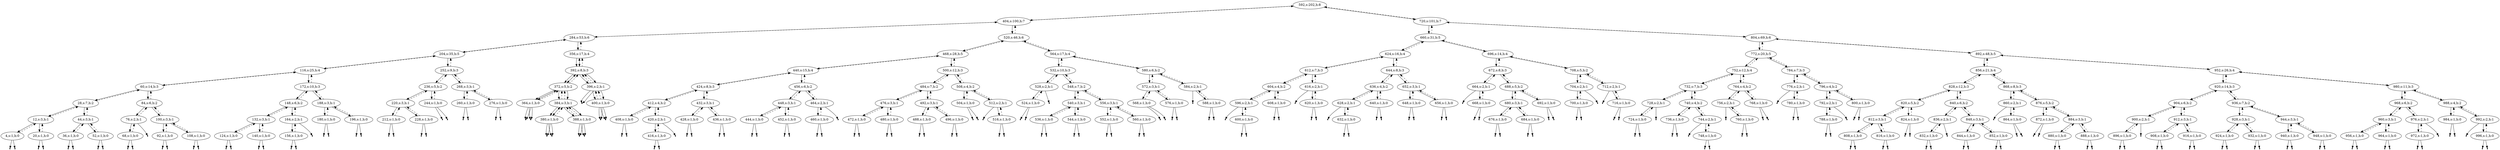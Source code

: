 digraph Blahblah{
{rank = same ; "592"};
nulll4 [shape=point];
4 -> nulll4;
4[label="4,s:1,h:0"];
4 -> 12[style=dashed];
nullr4 [shape=point];
4 -> nullr4;
12 -> 4;
12[label="12,s:3,h:1"];
12 -> 28[style=dashed];
nulll20 [shape=point];
20 -> nulll20;
20[label="20,s:1,h:0"];
20 -> 12[style=dashed];
nullr20 [shape=point];
20 -> nullr20;
12 -> 20;
28 -> 12;
28[label="28,s:7,h:2"];
28 -> 60[style=dashed];
nulll36 [shape=point];
36 -> nulll36;
36[label="36,s:1,h:0"];
36 -> 44[style=dashed];
nullr36 [shape=point];
36 -> nullr36;
44 -> 36;
44[label="44,s:3,h:1"];
44 -> 28[style=dashed];
nulll52 [shape=point];
52 -> nulll52;
52[label="52,s:1,h:0"];
52 -> 44[style=dashed];
nullr52 [shape=point];
52 -> nullr52;
44 -> 52;
28 -> 44;
60 -> 28;
60[label="60,s:14,h:3"];
60 -> 116[style=dashed];
nulll68 [shape=point];
68 -> nulll68;
68[label="68,s:1,h:0"];
68 -> 76[style=dashed];
nullr68 [shape=point];
68 -> nullr68;
76 -> 68;
76[label="76,s:2,h:1"];
76 -> 84[style=dashed];
nullr76 [shape=point];
76 -> nullr76;
84 -> 76;
84[label="84,s:6,h:2"];
84 -> 60[style=dashed];
nulll92 [shape=point];
92 -> nulll92;
92[label="92,s:1,h:0"];
92 -> 100[style=dashed];
nullr92 [shape=point];
92 -> nullr92;
100 -> 92;
100[label="100,s:3,h:1"];
100 -> 84[style=dashed];
nulll108 [shape=point];
108 -> nulll108;
108[label="108,s:1,h:0"];
108 -> 100[style=dashed];
nullr108 [shape=point];
108 -> nullr108;
100 -> 108;
84 -> 100;
60 -> 84;
116 -> 60;
116[label="116,s:25,h:4"];
116 -> 204[style=dashed];
nulll124 [shape=point];
124 -> nulll124;
124[label="124,s:1,h:0"];
124 -> 132[style=dashed];
nullr124 [shape=point];
124 -> nullr124;
132 -> 124;
132[label="132,s:3,h:1"];
132 -> 148[style=dashed];
nulll140 [shape=point];
140 -> nulll140;
140[label="140,s:1,h:0"];
140 -> 132[style=dashed];
nullr140 [shape=point];
140 -> nullr140;
132 -> 140;
148 -> 132;
148[label="148,s:6,h:2"];
148 -> 172[style=dashed];
nulll156 [shape=point];
156 -> nulll156;
156[label="156,s:1,h:0"];
156 -> 164[style=dashed];
nullr156 [shape=point];
156 -> nullr156;
164 -> 156;
164[label="164,s:2,h:1"];
164 -> 148[style=dashed];
nullr164 [shape=point];
164 -> nullr164;
148 -> 164;
172 -> 148;
172[label="172,s:10,h:3"];
172 -> 116[style=dashed];
nulll180 [shape=point];
180 -> nulll180;
180[label="180,s:1,h:0"];
180 -> 188[style=dashed];
nullr180 [shape=point];
180 -> nullr180;
188 -> 180;
188[label="188,s:3,h:1"];
188 -> 172[style=dashed];
nulll196 [shape=point];
196 -> nulll196;
196[label="196,s:1,h:0"];
196 -> 188[style=dashed];
nullr196 [shape=point];
196 -> nullr196;
188 -> 196;
172 -> 188;
116 -> 172;
204 -> 116;
204[label="204,s:35,h:5"];
204 -> 284[style=dashed];
nulll212 [shape=point];
212 -> nulll212;
212[label="212,s:1,h:0"];
212 -> 220[style=dashed];
nullr212 [shape=point];
212 -> nullr212;
220 -> 212;
220[label="220,s:3,h:1"];
220 -> 236[style=dashed];
nulll228 [shape=point];
228 -> nulll228;
228[label="228,s:1,h:0"];
228 -> 220[style=dashed];
nullr228 [shape=point];
228 -> nullr228;
220 -> 228;
236 -> 220;
236[label="236,s:5,h:2"];
236 -> 252[style=dashed];
nulll244 [shape=point];
244 -> nulll244;
244[label="244,s:1,h:0"];
244 -> 236[style=dashed];
nullr244 [shape=point];
244 -> nullr244;
236 -> 244;
252 -> 236;
252[label="252,s:9,h:3"];
252 -> 204[style=dashed];
nulll260 [shape=point];
260 -> nulll260;
260[label="260,s:1,h:0"];
260 -> 268[style=dashed];
nullr260 [shape=point];
260 -> nullr260;
268 -> 260;
268[label="268,s:3,h:1"];
268 -> 252[style=dashed];
nulll276 [shape=point];
276 -> nulll276;
276[label="276,s:1,h:0"];
276 -> 268[style=dashed];
nullr276 [shape=point];
276 -> nullr276;
268 -> 276;
252 -> 268;
204 -> 252;
284 -> 204;
284[label="284,s:53,h:6"];
284 -> 404[style=dashed];
nulll364 [shape=point];
364 -> nulll364;
364[label="364,s:1,h:0"];
364 -> 372[style=dashed];
nullr364 [shape=point];
364 -> nullr364;
372 -> 364;
372[label="372,s:5,h:2"];
372 -> 392[style=dashed];
nulll380 [shape=point];
380 -> nulll380;
380[label="380,s:1,h:0"];
380 -> 384[style=dashed];
nullr380 [shape=point];
380 -> nullr380;
384 -> 380;
384[label="384,s:3,h:1"];
384 -> 372[style=dashed];
nulll388 [shape=point];
388 -> nulll388;
388[label="388,s:1,h:0"];
388 -> 384[style=dashed];
nullr388 [shape=point];
388 -> nullr388;
384 -> 388;
372 -> 384;
392 -> 372;
392[label="392,s:8,h:3"];
392 -> 356[style=dashed];
nulll396 [shape=point];
396 -> nulll396;
396[label="396,s:2,h:1"];
396 -> 392[style=dashed];
nulll400 [shape=point];
400 -> nulll400;
400[label="400,s:1,h:0"];
400 -> 396[style=dashed];
nullr400 [shape=point];
400 -> nullr400;
396 -> 400;
392 -> 396;
356 -> 392;
356[label="356,s:17,h:4"];
356 -> 284[style=dashed];
nulll364 [shape=point];
364 -> nulll364;
364[label="364,s:1,h:0"];
364 -> 372[style=dashed];
nullr364 [shape=point];
364 -> nullr364;
372 -> 364;
372[label="372,s:5,h:2"];
372 -> 392[style=dashed];
nulll380 [shape=point];
380 -> nulll380;
380[label="380,s:1,h:0"];
380 -> 384[style=dashed];
nullr380 [shape=point];
380 -> nullr380;
384 -> 380;
384[label="384,s:3,h:1"];
384 -> 372[style=dashed];
nulll388 [shape=point];
388 -> nulll388;
388[label="388,s:1,h:0"];
388 -> 384[style=dashed];
nullr388 [shape=point];
388 -> nullr388;
384 -> 388;
372 -> 384;
392 -> 372;
392[label="392,s:8,h:3"];
392 -> 356[style=dashed];
nulll396 [shape=point];
396 -> nulll396;
396[label="396,s:2,h:1"];
396 -> 392[style=dashed];
nulll400 [shape=point];
400 -> nulll400;
400[label="400,s:1,h:0"];
400 -> 396[style=dashed];
nullr400 [shape=point];
400 -> nullr400;
396 -> 400;
392 -> 396;
356 -> 392;
284 -> 356;
404 -> 284;
404[label="404,s:100,h:7"];
404 -> 592[style=dashed];
nulll408 [shape=point];
408 -> nulll408;
408[label="408,s:1,h:0"];
408 -> 412[style=dashed];
nullr408 [shape=point];
408 -> nullr408;
412 -> 408;
412[label="412,s:4,h:2"];
412 -> 424[style=dashed];
nulll416 [shape=point];
416 -> nulll416;
416[label="416,s:1,h:0"];
416 -> 420[style=dashed];
nullr416 [shape=point];
416 -> nullr416;
420 -> 416;
420[label="420,s:2,h:1"];
420 -> 412[style=dashed];
nullr420 [shape=point];
420 -> nullr420;
412 -> 420;
424 -> 412;
424[label="424,s:8,h:3"];
424 -> 440[style=dashed];
nulll428 [shape=point];
428 -> nulll428;
428[label="428,s:1,h:0"];
428 -> 432[style=dashed];
nullr428 [shape=point];
428 -> nullr428;
432 -> 428;
432[label="432,s:3,h:1"];
432 -> 424[style=dashed];
nulll436 [shape=point];
436 -> nulll436;
436[label="436,s:1,h:0"];
436 -> 432[style=dashed];
nullr436 [shape=point];
436 -> nullr436;
432 -> 436;
424 -> 432;
440 -> 424;
440[label="440,s:15,h:4"];
440 -> 468[style=dashed];
nulll444 [shape=point];
444 -> nulll444;
444[label="444,s:1,h:0"];
444 -> 448[style=dashed];
nullr444 [shape=point];
444 -> nullr444;
448 -> 444;
448[label="448,s:3,h:1"];
448 -> 456[style=dashed];
nulll452 [shape=point];
452 -> nulll452;
452[label="452,s:1,h:0"];
452 -> 448[style=dashed];
nullr452 [shape=point];
452 -> nullr452;
448 -> 452;
456 -> 448;
456[label="456,s:6,h:2"];
456 -> 440[style=dashed];
nulll460 [shape=point];
460 -> nulll460;
460[label="460,s:1,h:0"];
460 -> 464[style=dashed];
nullr460 [shape=point];
460 -> nullr460;
464 -> 460;
464[label="464,s:2,h:1"];
464 -> 456[style=dashed];
nullr464 [shape=point];
464 -> nullr464;
456 -> 464;
440 -> 456;
468 -> 440;
468[label="468,s:28,h:5"];
468 -> 520[style=dashed];
nulll472 [shape=point];
472 -> nulll472;
472[label="472,s:1,h:0"];
472 -> 476[style=dashed];
nullr472 [shape=point];
472 -> nullr472;
476 -> 472;
476[label="476,s:3,h:1"];
476 -> 484[style=dashed];
nulll480 [shape=point];
480 -> nulll480;
480[label="480,s:1,h:0"];
480 -> 476[style=dashed];
nullr480 [shape=point];
480 -> nullr480;
476 -> 480;
484 -> 476;
484[label="484,s:7,h:2"];
484 -> 500[style=dashed];
nulll488 [shape=point];
488 -> nulll488;
488[label="488,s:1,h:0"];
488 -> 492[style=dashed];
nullr488 [shape=point];
488 -> nullr488;
492 -> 488;
492[label="492,s:3,h:1"];
492 -> 484[style=dashed];
nulll496 [shape=point];
496 -> nulll496;
496[label="496,s:1,h:0"];
496 -> 492[style=dashed];
nullr496 [shape=point];
496 -> nullr496;
492 -> 496;
484 -> 492;
500 -> 484;
500[label="500,s:12,h:3"];
500 -> 468[style=dashed];
nulll504 [shape=point];
504 -> nulll504;
504[label="504,s:1,h:0"];
504 -> 508[style=dashed];
nullr504 [shape=point];
504 -> nullr504;
508 -> 504;
508[label="508,s:4,h:2"];
508 -> 500[style=dashed];
nulll512 [shape=point];
512 -> nulll512;
512[label="512,s:2,h:1"];
512 -> 508[style=dashed];
nulll516 [shape=point];
516 -> nulll516;
516[label="516,s:1,h:0"];
516 -> 512[style=dashed];
nullr516 [shape=point];
516 -> nullr516;
512 -> 516;
508 -> 512;
500 -> 508;
468 -> 500;
520 -> 468;
520[label="520,s:46,h:6"];
520 -> 404[style=dashed];
nulll524 [shape=point];
524 -> nulll524;
524[label="524,s:1,h:0"];
524 -> 528[style=dashed];
nullr524 [shape=point];
524 -> nullr524;
528 -> 524;
528[label="528,s:2,h:1"];
528 -> 532[style=dashed];
nullr528 [shape=point];
528 -> nullr528;
532 -> 528;
532[label="532,s:10,h:3"];
532 -> 564[style=dashed];
nulll536 [shape=point];
536 -> nulll536;
536[label="536,s:1,h:0"];
536 -> 540[style=dashed];
nullr536 [shape=point];
536 -> nullr536;
540 -> 536;
540[label="540,s:3,h:1"];
540 -> 548[style=dashed];
nulll544 [shape=point];
544 -> nulll544;
544[label="544,s:1,h:0"];
544 -> 540[style=dashed];
nullr544 [shape=point];
544 -> nullr544;
540 -> 544;
548 -> 540;
548[label="548,s:7,h:2"];
548 -> 532[style=dashed];
nulll552 [shape=point];
552 -> nulll552;
552[label="552,s:1,h:0"];
552 -> 556[style=dashed];
nullr552 [shape=point];
552 -> nullr552;
556 -> 552;
556[label="556,s:3,h:1"];
556 -> 548[style=dashed];
nulll560 [shape=point];
560 -> nulll560;
560[label="560,s:1,h:0"];
560 -> 556[style=dashed];
nullr560 [shape=point];
560 -> nullr560;
556 -> 560;
548 -> 556;
532 -> 548;
564 -> 532;
564[label="564,s:17,h:4"];
564 -> 520[style=dashed];
nulll568 [shape=point];
568 -> nulll568;
568[label="568,s:1,h:0"];
568 -> 572[style=dashed];
nullr568 [shape=point];
568 -> nullr568;
572 -> 568;
572[label="572,s:3,h:1"];
572 -> 580[style=dashed];
nulll576 [shape=point];
576 -> nulll576;
576[label="576,s:1,h:0"];
576 -> 572[style=dashed];
nullr576 [shape=point];
576 -> nullr576;
572 -> 576;
580 -> 572;
580[label="580,s:6,h:2"];
580 -> 564[style=dashed];
nulll584 [shape=point];
584 -> nulll584;
584[label="584,s:2,h:1"];
584 -> 580[style=dashed];
nulll588 [shape=point];
588 -> nulll588;
588[label="588,s:1,h:0"];
588 -> 584[style=dashed];
nullr588 [shape=point];
588 -> nullr588;
584 -> 588;
580 -> 584;
564 -> 580;
520 -> 564;
404 -> 520;
592 -> 404;
592[label="592,s:202,h:8"];
nulll596 [shape=point];
596 -> nulll596;
596[label="596,s:2,h:1"];
596 -> 604[style=dashed];
nulll600 [shape=point];
600 -> nulll600;
600[label="600,s:1,h:0"];
600 -> 596[style=dashed];
nullr600 [shape=point];
600 -> nullr600;
596 -> 600;
604 -> 596;
604[label="604,s:4,h:2"];
604 -> 612[style=dashed];
nulll608 [shape=point];
608 -> nulll608;
608[label="608,s:1,h:0"];
608 -> 604[style=dashed];
nullr608 [shape=point];
608 -> nullr608;
604 -> 608;
612 -> 604;
612[label="612,s:7,h:3"];
612 -> 624[style=dashed];
nulll616 [shape=point];
616 -> nulll616;
616[label="616,s:2,h:1"];
616 -> 612[style=dashed];
nulll620 [shape=point];
620 -> nulll620;
620[label="620,s:1,h:0"];
620 -> 616[style=dashed];
nullr620 [shape=point];
620 -> nullr620;
616 -> 620;
612 -> 616;
624 -> 612;
624[label="624,s:16,h:4"];
624 -> 660[style=dashed];
nulll628 [shape=point];
628 -> nulll628;
628[label="628,s:2,h:1"];
628 -> 636[style=dashed];
nulll632 [shape=point];
632 -> nulll632;
632[label="632,s:1,h:0"];
632 -> 628[style=dashed];
nullr632 [shape=point];
632 -> nullr632;
628 -> 632;
636 -> 628;
636[label="636,s:4,h:2"];
636 -> 644[style=dashed];
nulll640 [shape=point];
640 -> nulll640;
640[label="640,s:1,h:0"];
640 -> 636[style=dashed];
nullr640 [shape=point];
640 -> nullr640;
636 -> 640;
644 -> 636;
644[label="644,s:8,h:3"];
644 -> 624[style=dashed];
nulll648 [shape=point];
648 -> nulll648;
648[label="648,s:1,h:0"];
648 -> 652[style=dashed];
nullr648 [shape=point];
648 -> nullr648;
652 -> 648;
652[label="652,s:3,h:1"];
652 -> 644[style=dashed];
nulll656 [shape=point];
656 -> nulll656;
656[label="656,s:1,h:0"];
656 -> 652[style=dashed];
nullr656 [shape=point];
656 -> nullr656;
652 -> 656;
644 -> 652;
624 -> 644;
660 -> 624;
660[label="660,s:31,h:5"];
660 -> 720[style=dashed];
nulll664 [shape=point];
664 -> nulll664;
664[label="664,s:2,h:1"];
664 -> 672[style=dashed];
nulll668 [shape=point];
668 -> nulll668;
668[label="668,s:1,h:0"];
668 -> 664[style=dashed];
nullr668 [shape=point];
668 -> nullr668;
664 -> 668;
672 -> 664;
672[label="672,s:8,h:3"];
672 -> 696[style=dashed];
nulll676 [shape=point];
676 -> nulll676;
676[label="676,s:1,h:0"];
676 -> 680[style=dashed];
nullr676 [shape=point];
676 -> nullr676;
680 -> 676;
680[label="680,s:3,h:1"];
680 -> 688[style=dashed];
nulll684 [shape=point];
684 -> nulll684;
684[label="684,s:1,h:0"];
684 -> 680[style=dashed];
nullr684 [shape=point];
684 -> nullr684;
680 -> 684;
688 -> 680;
688[label="688,s:5,h:2"];
688 -> 672[style=dashed];
nulll692 [shape=point];
692 -> nulll692;
692[label="692,s:1,h:0"];
692 -> 688[style=dashed];
nullr692 [shape=point];
692 -> nullr692;
688 -> 692;
672 -> 688;
696 -> 672;
696[label="696,s:14,h:4"];
696 -> 660[style=dashed];
nulll700 [shape=point];
700 -> nulll700;
700[label="700,s:1,h:0"];
700 -> 704[style=dashed];
nullr700 [shape=point];
700 -> nullr700;
704 -> 700;
704[label="704,s:2,h:1"];
704 -> 708[style=dashed];
nullr704 [shape=point];
704 -> nullr704;
708 -> 704;
708[label="708,s:5,h:2"];
708 -> 696[style=dashed];
nulll712 [shape=point];
712 -> nulll712;
712[label="712,s:2,h:1"];
712 -> 708[style=dashed];
nulll716 [shape=point];
716 -> nulll716;
716[label="716,s:1,h:0"];
716 -> 712[style=dashed];
nullr716 [shape=point];
716 -> nullr716;
712 -> 716;
708 -> 712;
696 -> 708;
660 -> 696;
720 -> 660;
720[label="720,s:101,h:7"];
720 -> 592[style=dashed];
nulll724 [shape=point];
724 -> nulll724;
724[label="724,s:1,h:0"];
724 -> 728[style=dashed];
nullr724 [shape=point];
724 -> nullr724;
728 -> 724;
728[label="728,s:2,h:1"];
728 -> 732[style=dashed];
nullr728 [shape=point];
728 -> nullr728;
732 -> 728;
732[label="732,s:7,h:3"];
732 -> 752[style=dashed];
nulll736 [shape=point];
736 -> nulll736;
736[label="736,s:1,h:0"];
736 -> 740[style=dashed];
nullr736 [shape=point];
736 -> nullr736;
740 -> 736;
740[label="740,s:4,h:2"];
740 -> 732[style=dashed];
nulll744 [shape=point];
744 -> nulll744;
744[label="744,s:2,h:1"];
744 -> 740[style=dashed];
nulll748 [shape=point];
748 -> nulll748;
748[label="748,s:1,h:0"];
748 -> 744[style=dashed];
nullr748 [shape=point];
748 -> nullr748;
744 -> 748;
740 -> 744;
732 -> 740;
752 -> 732;
752[label="752,s:12,h:4"];
752 -> 772[style=dashed];
nulll756 [shape=point];
756 -> nulll756;
756[label="756,s:2,h:1"];
756 -> 764[style=dashed];
nulll760 [shape=point];
760 -> nulll760;
760[label="760,s:1,h:0"];
760 -> 756[style=dashed];
nullr760 [shape=point];
760 -> nullr760;
756 -> 760;
764 -> 756;
764[label="764,s:4,h:2"];
764 -> 752[style=dashed];
nulll768 [shape=point];
768 -> nulll768;
768[label="768,s:1,h:0"];
768 -> 764[style=dashed];
nullr768 [shape=point];
768 -> nullr768;
764 -> 768;
752 -> 764;
772 -> 752;
772[label="772,s:20,h:5"];
772 -> 804[style=dashed];
nulll776 [shape=point];
776 -> nulll776;
776[label="776,s:2,h:1"];
776 -> 784[style=dashed];
nulll780 [shape=point];
780 -> nulll780;
780[label="780,s:1,h:0"];
780 -> 776[style=dashed];
nullr780 [shape=point];
780 -> nullr780;
776 -> 780;
784 -> 776;
784[label="784,s:7,h:3"];
784 -> 772[style=dashed];
nulll788 [shape=point];
788 -> nulll788;
788[label="788,s:1,h:0"];
788 -> 792[style=dashed];
nullr788 [shape=point];
788 -> nullr788;
792 -> 788;
792[label="792,s:2,h:1"];
792 -> 796[style=dashed];
nullr792 [shape=point];
792 -> nullr792;
796 -> 792;
796[label="796,s:4,h:2"];
796 -> 784[style=dashed];
nulll800 [shape=point];
800 -> nulll800;
800[label="800,s:1,h:0"];
800 -> 796[style=dashed];
nullr800 [shape=point];
800 -> nullr800;
796 -> 800;
784 -> 796;
772 -> 784;
804 -> 772;
804[label="804,s:69,h:6"];
804 -> 720[style=dashed];
nulll808 [shape=point];
808 -> nulll808;
808[label="808,s:1,h:0"];
808 -> 812[style=dashed];
nullr808 [shape=point];
808 -> nullr808;
812 -> 808;
812[label="812,s:3,h:1"];
812 -> 820[style=dashed];
nulll816 [shape=point];
816 -> nulll816;
816[label="816,s:1,h:0"];
816 -> 812[style=dashed];
nullr816 [shape=point];
816 -> nullr816;
812 -> 816;
820 -> 812;
820[label="820,s:5,h:2"];
820 -> 828[style=dashed];
nulll824 [shape=point];
824 -> nulll824;
824[label="824,s:1,h:0"];
824 -> 820[style=dashed];
nullr824 [shape=point];
824 -> nullr824;
820 -> 824;
828 -> 820;
828[label="828,s:12,h:3"];
828 -> 856[style=dashed];
nulll832 [shape=point];
832 -> nulll832;
832[label="832,s:1,h:0"];
832 -> 836[style=dashed];
nullr832 [shape=point];
832 -> nullr832;
836 -> 832;
836[label="836,s:2,h:1"];
836 -> 840[style=dashed];
nullr836 [shape=point];
836 -> nullr836;
840 -> 836;
840[label="840,s:6,h:2"];
840 -> 828[style=dashed];
nulll844 [shape=point];
844 -> nulll844;
844[label="844,s:1,h:0"];
844 -> 848[style=dashed];
nullr844 [shape=point];
844 -> nullr844;
848 -> 844;
848[label="848,s:3,h:1"];
848 -> 840[style=dashed];
nulll852 [shape=point];
852 -> nulll852;
852[label="852,s:1,h:0"];
852 -> 848[style=dashed];
nullr852 [shape=point];
852 -> nullr852;
848 -> 852;
840 -> 848;
828 -> 840;
856 -> 828;
856[label="856,s:21,h:4"];
856 -> 892[style=dashed];
nulll860 [shape=point];
860 -> nulll860;
860[label="860,s:2,h:1"];
860 -> 868[style=dashed];
nulll864 [shape=point];
864 -> nulll864;
864[label="864,s:1,h:0"];
864 -> 860[style=dashed];
nullr864 [shape=point];
864 -> nullr864;
860 -> 864;
868 -> 860;
868[label="868,s:8,h:3"];
868 -> 856[style=dashed];
nulll872 [shape=point];
872 -> nulll872;
872[label="872,s:1,h:0"];
872 -> 876[style=dashed];
nullr872 [shape=point];
872 -> nullr872;
876 -> 872;
876[label="876,s:5,h:2"];
876 -> 868[style=dashed];
nulll880 [shape=point];
880 -> nulll880;
880[label="880,s:1,h:0"];
880 -> 884[style=dashed];
nullr880 [shape=point];
880 -> nullr880;
884 -> 880;
884[label="884,s:3,h:1"];
884 -> 876[style=dashed];
nulll888 [shape=point];
888 -> nulll888;
888[label="888,s:1,h:0"];
888 -> 884[style=dashed];
nullr888 [shape=point];
888 -> nullr888;
884 -> 888;
876 -> 884;
868 -> 876;
856 -> 868;
892 -> 856;
892[label="892,s:48,h:5"];
892 -> 804[style=dashed];
nulll896 [shape=point];
896 -> nulll896;
896[label="896,s:1,h:0"];
896 -> 900[style=dashed];
nullr896 [shape=point];
896 -> nullr896;
900 -> 896;
900[label="900,s:2,h:1"];
900 -> 904[style=dashed];
nullr900 [shape=point];
900 -> nullr900;
904 -> 900;
904[label="904,s:6,h:2"];
904 -> 920[style=dashed];
nulll908 [shape=point];
908 -> nulll908;
908[label="908,s:1,h:0"];
908 -> 912[style=dashed];
nullr908 [shape=point];
908 -> nullr908;
912 -> 908;
912[label="912,s:3,h:1"];
912 -> 904[style=dashed];
nulll916 [shape=point];
916 -> nulll916;
916[label="916,s:1,h:0"];
916 -> 912[style=dashed];
nullr916 [shape=point];
916 -> nullr916;
912 -> 916;
904 -> 912;
920 -> 904;
920[label="920,s:14,h:3"];
920 -> 952[style=dashed];
nulll924 [shape=point];
924 -> nulll924;
924[label="924,s:1,h:0"];
924 -> 928[style=dashed];
nullr924 [shape=point];
924 -> nullr924;
928 -> 924;
928[label="928,s:3,h:1"];
928 -> 936[style=dashed];
nulll932 [shape=point];
932 -> nulll932;
932[label="932,s:1,h:0"];
932 -> 928[style=dashed];
nullr932 [shape=point];
932 -> nullr932;
928 -> 932;
936 -> 928;
936[label="936,s:7,h:2"];
936 -> 920[style=dashed];
nulll940 [shape=point];
940 -> nulll940;
940[label="940,s:1,h:0"];
940 -> 944[style=dashed];
nullr940 [shape=point];
940 -> nullr940;
944 -> 940;
944[label="944,s:3,h:1"];
944 -> 936[style=dashed];
nulll948 [shape=point];
948 -> nulll948;
948[label="948,s:1,h:0"];
948 -> 944[style=dashed];
nullr948 [shape=point];
948 -> nullr948;
944 -> 948;
936 -> 944;
920 -> 936;
952 -> 920;
952[label="952,s:26,h:4"];
952 -> 892[style=dashed];
nulll956 [shape=point];
956 -> nulll956;
956[label="956,s:1,h:0"];
956 -> 960[style=dashed];
nullr956 [shape=point];
956 -> nullr956;
960 -> 956;
960[label="960,s:3,h:1"];
960 -> 968[style=dashed];
nulll964 [shape=point];
964 -> nulll964;
964[label="964,s:1,h:0"];
964 -> 960[style=dashed];
nullr964 [shape=point];
964 -> nullr964;
960 -> 964;
968 -> 960;
968[label="968,s:6,h:2"];
968 -> 980[style=dashed];
nulll972 [shape=point];
972 -> nulll972;
972[label="972,s:1,h:0"];
972 -> 976[style=dashed];
nullr972 [shape=point];
972 -> nullr972;
976 -> 972;
976[label="976,s:2,h:1"];
976 -> 968[style=dashed];
nullr976 [shape=point];
976 -> nullr976;
968 -> 976;
980 -> 968;
980[label="980,s:11,h:3"];
980 -> 952[style=dashed];
nulll984 [shape=point];
984 -> nulll984;
984[label="984,s:1,h:0"];
984 -> 988[style=dashed];
nullr984 [shape=point];
984 -> nullr984;
988 -> 984;
988[label="988,s:4,h:2"];
988 -> 980[style=dashed];
nulll992 [shape=point];
992 -> nulll992;
992[label="992,s:2,h:1"];
992 -> 988[style=dashed];
nulll996 [shape=point];
996 -> nulll996;
996[label="996,s:1,h:0"];
996 -> 992[style=dashed];
nullr996 [shape=point];
996 -> nullr996;
992 -> 996;
988 -> 992;
980 -> 988;
952 -> 980;
892 -> 952;
804 -> 892;
720 -> 804;
592 -> 720;
}